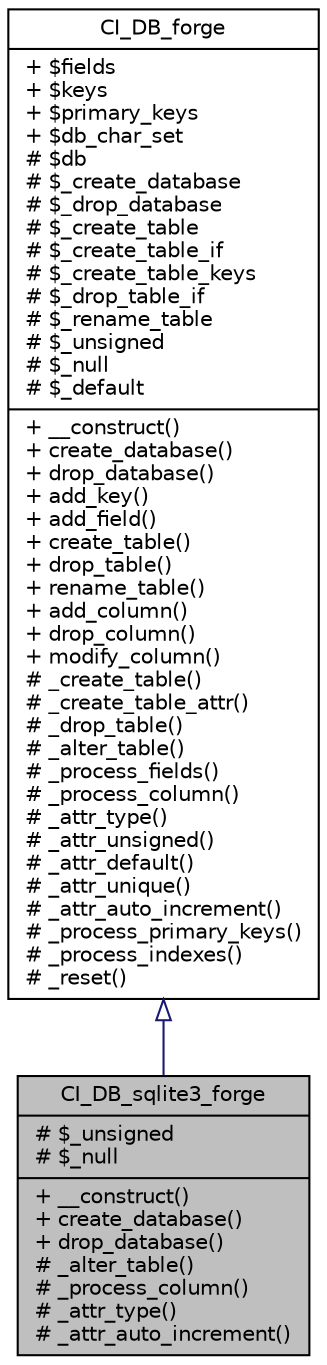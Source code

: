 digraph "CI_DB_sqlite3_forge"
{
 // LATEX_PDF_SIZE
  edge [fontname="Helvetica",fontsize="10",labelfontname="Helvetica",labelfontsize="10"];
  node [fontname="Helvetica",fontsize="10",shape=record];
  Node0 [label="{CI_DB_sqlite3_forge\n|# $_unsigned\l# $_null\l|+ __construct()\l+ create_database()\l+ drop_database()\l# _alter_table()\l# _process_column()\l# _attr_type()\l# _attr_auto_increment()\l}",height=0.2,width=0.4,color="black", fillcolor="grey75", style="filled", fontcolor="black",tooltip=" "];
  Node1 -> Node0 [dir="back",color="midnightblue",fontsize="10",style="solid",arrowtail="onormal",fontname="Helvetica"];
  Node1 [label="{CI_DB_forge\n|+ $fields\l+ $keys\l+ $primary_keys\l+ $db_char_set\l# $db\l# $_create_database\l# $_drop_database\l# $_create_table\l# $_create_table_if\l# $_create_table_keys\l# $_drop_table_if\l# $_rename_table\l# $_unsigned\l# $_null\l# $_default\l|+ __construct()\l+ create_database()\l+ drop_database()\l+ add_key()\l+ add_field()\l+ create_table()\l+ drop_table()\l+ rename_table()\l+ add_column()\l+ drop_column()\l+ modify_column()\l# _create_table()\l# _create_table_attr()\l# _drop_table()\l# _alter_table()\l# _process_fields()\l# _process_column()\l# _attr_type()\l# _attr_unsigned()\l# _attr_default()\l# _attr_unique()\l# _attr_auto_increment()\l# _process_primary_keys()\l# _process_indexes()\l# _reset()\l}",height=0.2,width=0.4,color="black", fillcolor="white", style="filled",URL="$class_c_i___d_b__forge.html",tooltip=" "];
}
